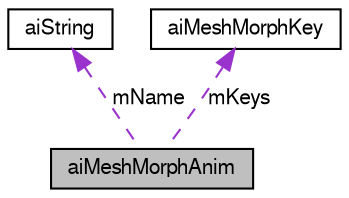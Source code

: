digraph G
{
  bgcolor="transparent";
  edge [fontname="FreeSans",fontsize=10,labelfontname="FreeSans",labelfontsize=10];
  node [fontname="FreeSans",fontsize=10,shape=record];
  Node1 [label="aiMeshMorphAnim",height=0.2,width=0.4,color="black", fillcolor="grey75", style="filled" fontcolor="black"];
  Node2 -> Node1 [dir=back,color="darkorchid3",fontsize=10,style="dashed",label="mName"];
  Node2 [label="aiString",height=0.2,width=0.4,color="black",URL="$structai_string.html"];
  Node3 -> Node1 [dir=back,color="darkorchid3",fontsize=10,style="dashed",label="mKeys"];
  Node3 [label="aiMeshMorphKey",height=0.2,width=0.4,color="black",URL="$structai_mesh_morph_key.html"];
}
